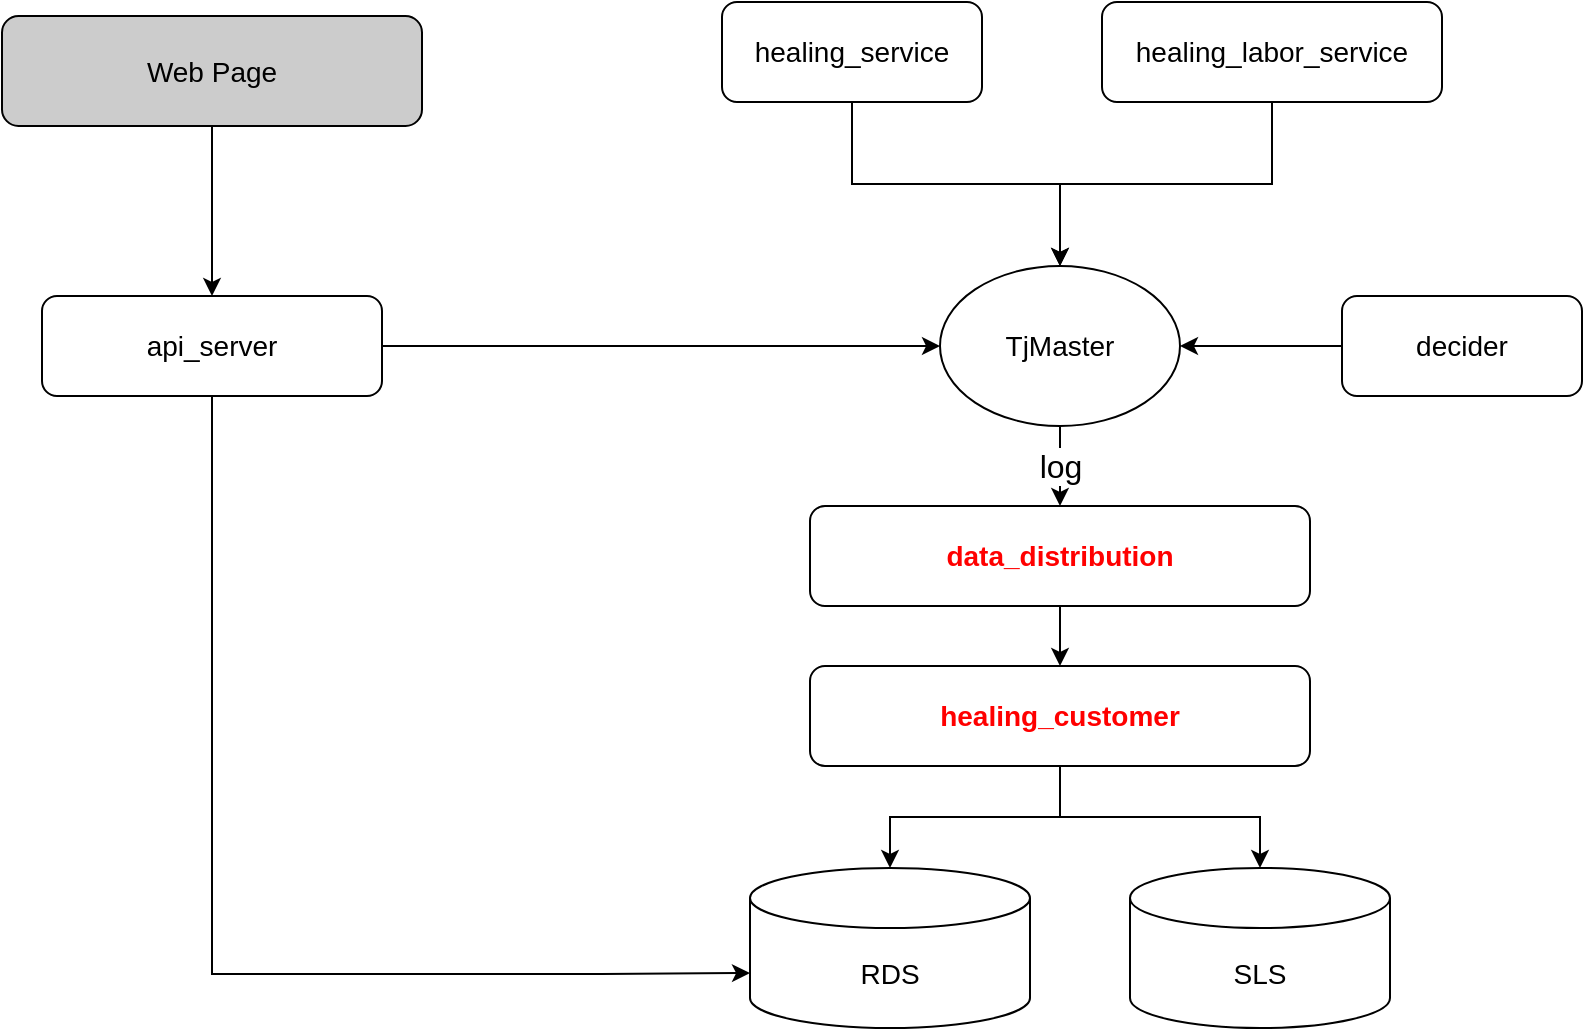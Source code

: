 <mxfile version="14.4.6" type="github">
  <diagram id="3tbKJSFBkIZXBH35SvDg" name="第 1 页">
    <mxGraphModel dx="1298" dy="945" grid="1" gridSize="10" guides="1" tooltips="1" connect="1" arrows="1" fold="1" page="1" pageScale="1" pageWidth="827" pageHeight="1169" math="0" shadow="0">
      <root>
        <mxCell id="0" />
        <mxCell id="1" parent="0" />
        <mxCell id="q_IVO8KM9LqO6OwKt1Md-1" style="edgeStyle=orthogonalEdgeStyle;rounded=0;orthogonalLoop=1;jettySize=auto;html=1;entryX=0.5;entryY=0;entryDx=0;entryDy=0;fontSize=16;" edge="1" parent="1" source="wN6Hmgq2XUdqvaNO75xX-1" target="wN6Hmgq2XUdqvaNO75xX-19">
          <mxGeometry relative="1" as="geometry" />
        </mxCell>
        <mxCell id="wN6Hmgq2XUdqvaNO75xX-1" value="healing_service" style="rounded=1;whiteSpace=wrap;html=1;fontSize=14;" parent="1" vertex="1">
          <mxGeometry x="390" y="168" width="130" height="50" as="geometry" />
        </mxCell>
        <mxCell id="q_IVO8KM9LqO6OwKt1Md-2" style="edgeStyle=orthogonalEdgeStyle;rounded=0;orthogonalLoop=1;jettySize=auto;html=1;fontSize=16;" edge="1" parent="1" source="wN6Hmgq2XUdqvaNO75xX-2" target="wN6Hmgq2XUdqvaNO75xX-19">
          <mxGeometry relative="1" as="geometry" />
        </mxCell>
        <mxCell id="wN6Hmgq2XUdqvaNO75xX-2" value="healing_labor_service" style="rounded=1;whiteSpace=wrap;html=1;fontSize=14;" parent="1" vertex="1">
          <mxGeometry x="580" y="168" width="170" height="50" as="geometry" />
        </mxCell>
        <mxCell id="wN6Hmgq2XUdqvaNO75xX-3" value="SLS" style="shape=cylinder3;whiteSpace=wrap;html=1;boundedLbl=1;backgroundOutline=1;size=15;fontSize=14;" parent="1" vertex="1">
          <mxGeometry x="594" y="601" width="130" height="80" as="geometry" />
        </mxCell>
        <mxCell id="wN6Hmgq2XUdqvaNO75xX-25" style="edgeStyle=orthogonalEdgeStyle;rounded=0;orthogonalLoop=1;jettySize=auto;html=1;entryX=0;entryY=0.5;entryDx=0;entryDy=0;fontSize=14;" parent="1" source="wN6Hmgq2XUdqvaNO75xX-13" target="wN6Hmgq2XUdqvaNO75xX-19" edge="1">
          <mxGeometry relative="1" as="geometry" />
        </mxCell>
        <mxCell id="W64tgVa_wfIfVCzggR6--9" style="edgeStyle=orthogonalEdgeStyle;rounded=0;orthogonalLoop=1;jettySize=auto;html=1;entryX=0;entryY=0;entryDx=0;entryDy=52.5;entryPerimeter=0;fontSize=13;" parent="1" source="wN6Hmgq2XUdqvaNO75xX-13" target="W64tgVa_wfIfVCzggR6--4" edge="1">
          <mxGeometry relative="1" as="geometry">
            <Array as="points">
              <mxPoint x="135" y="654" />
              <mxPoint x="330" y="654" />
            </Array>
          </mxGeometry>
        </mxCell>
        <mxCell id="wN6Hmgq2XUdqvaNO75xX-13" value="api_server" style="rounded=1;whiteSpace=wrap;html=1;fontSize=14;" parent="1" vertex="1">
          <mxGeometry x="50" y="315" width="170" height="50" as="geometry" />
        </mxCell>
        <mxCell id="wN6Hmgq2XUdqvaNO75xX-15" value="" style="edgeStyle=orthogonalEdgeStyle;rounded=0;orthogonalLoop=1;jettySize=auto;html=1;fontSize=14;" parent="1" source="wN6Hmgq2XUdqvaNO75xX-14" target="wN6Hmgq2XUdqvaNO75xX-13" edge="1">
          <mxGeometry relative="1" as="geometry" />
        </mxCell>
        <mxCell id="wN6Hmgq2XUdqvaNO75xX-14" value="Web Page" style="rounded=1;whiteSpace=wrap;html=1;fontSize=14;fillColor=#CCCCCC;" parent="1" vertex="1">
          <mxGeometry x="30" y="175" width="210" height="55" as="geometry" />
        </mxCell>
        <mxCell id="q_IVO8KM9LqO6OwKt1Md-4" value="log" style="edgeStyle=orthogonalEdgeStyle;rounded=0;orthogonalLoop=1;jettySize=auto;html=1;fontSize=16;entryX=0.5;entryY=0;entryDx=0;entryDy=0;" edge="1" parent="1" source="wN6Hmgq2XUdqvaNO75xX-19" target="q_IVO8KM9LqO6OwKt1Md-7">
          <mxGeometry relative="1" as="geometry">
            <mxPoint x="559" y="420" as="targetPoint" />
          </mxGeometry>
        </mxCell>
        <mxCell id="wN6Hmgq2XUdqvaNO75xX-19" value="TjMaster" style="ellipse;whiteSpace=wrap;html=1;fontSize=14;fillColor=#FFFFFF;" parent="1" vertex="1">
          <mxGeometry x="499" y="300" width="120" height="80" as="geometry" />
        </mxCell>
        <mxCell id="W64tgVa_wfIfVCzggR6--6" value="" style="edgeStyle=orthogonalEdgeStyle;rounded=0;orthogonalLoop=1;jettySize=auto;html=1;fontSize=13;" parent="1" source="W64tgVa_wfIfVCzggR6--2" target="W64tgVa_wfIfVCzggR6--4" edge="1">
          <mxGeometry relative="1" as="geometry" />
        </mxCell>
        <mxCell id="W64tgVa_wfIfVCzggR6--7" style="edgeStyle=orthogonalEdgeStyle;rounded=0;orthogonalLoop=1;jettySize=auto;html=1;fontSize=13;" parent="1" source="W64tgVa_wfIfVCzggR6--2" target="wN6Hmgq2XUdqvaNO75xX-3" edge="1">
          <mxGeometry relative="1" as="geometry" />
        </mxCell>
        <mxCell id="W64tgVa_wfIfVCzggR6--2" value="healing_customer" style="rounded=1;whiteSpace=wrap;html=1;fontSize=14;fontStyle=1;fontColor=#FF0000;" parent="1" vertex="1">
          <mxGeometry x="434" y="500" width="250" height="50" as="geometry" />
        </mxCell>
        <mxCell id="W64tgVa_wfIfVCzggR6--4" value="RDS" style="shape=cylinder3;whiteSpace=wrap;html=1;boundedLbl=1;backgroundOutline=1;size=15;fontSize=14;" parent="1" vertex="1">
          <mxGeometry x="404" y="601" width="140" height="80" as="geometry" />
        </mxCell>
        <mxCell id="q_IVO8KM9LqO6OwKt1Md-6" value="" style="edgeStyle=orthogonalEdgeStyle;rounded=0;orthogonalLoop=1;jettySize=auto;html=1;fontSize=16;" edge="1" parent="1" source="q_IVO8KM9LqO6OwKt1Md-5" target="wN6Hmgq2XUdqvaNO75xX-19">
          <mxGeometry relative="1" as="geometry" />
        </mxCell>
        <mxCell id="q_IVO8KM9LqO6OwKt1Md-5" value="decider" style="rounded=1;whiteSpace=wrap;html=1;fontSize=14;" vertex="1" parent="1">
          <mxGeometry x="700" y="315" width="120" height="50" as="geometry" />
        </mxCell>
        <mxCell id="q_IVO8KM9LqO6OwKt1Md-8" value="" style="edgeStyle=orthogonalEdgeStyle;rounded=0;orthogonalLoop=1;jettySize=auto;html=1;fontSize=16;" edge="1" parent="1" source="q_IVO8KM9LqO6OwKt1Md-7" target="W64tgVa_wfIfVCzggR6--2">
          <mxGeometry relative="1" as="geometry" />
        </mxCell>
        <mxCell id="q_IVO8KM9LqO6OwKt1Md-7" value="data_distribution" style="rounded=1;whiteSpace=wrap;html=1;fontSize=14;fontColor=#FF0000;fontStyle=1" vertex="1" parent="1">
          <mxGeometry x="434" y="420" width="250" height="50" as="geometry" />
        </mxCell>
      </root>
    </mxGraphModel>
  </diagram>
</mxfile>
